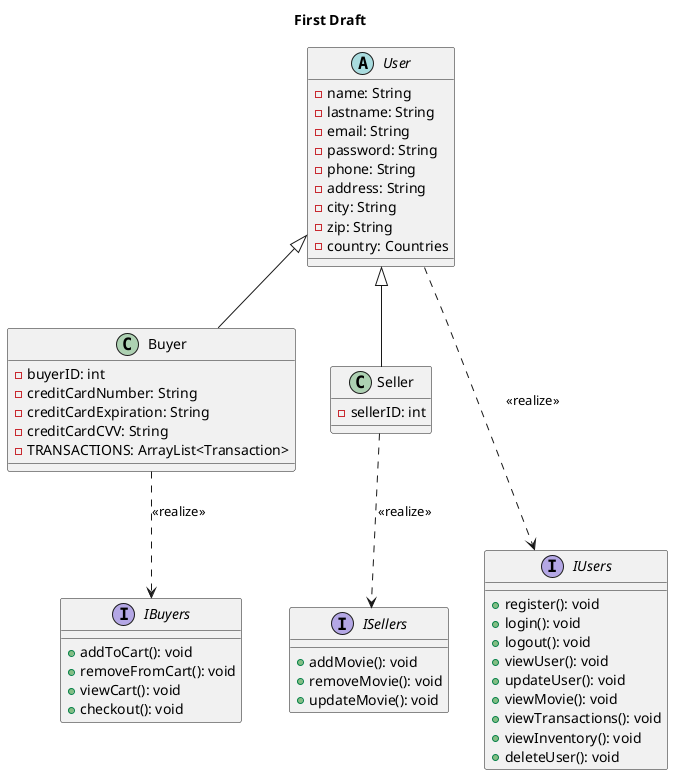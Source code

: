 @startuml

title First Draft

abstract class User {
    -name: String
    -lastname: String
    -email: String
    -password: String
    -phone: String
    -address: String
    -city: String
    -zip: String
    -country: Countries
}

class Buyer {
    -buyerID: int
    -creditCardNumber: String
    -creditCardExpiration: String
    -creditCardCVV: String
    -TRANSACTIONS: ArrayList<Transaction>
}

class Seller {
    -sellerID: int
}

interface IUsers {
    +register(): void
    +login(): void
    +logout(): void
    +viewUser(): void
    +updateUser(): void
    +viewMovie(): void
    +viewTransactions(): void
    +viewInventory(): void
    +deleteUser(): void
}

interface IBuyers {
    +addToCart(): void
    +removeFromCart(): void
    +viewCart(): void
    +checkout(): void
}

interface ISellers {
    +addMovie(): void
    +removeMovie(): void
    +updateMovie(): void
}

User <|-- Buyer
User <|-- Seller

User ...> IUsers : <<realize>>
Buyer ..> IBuyers : <<realize>>
Seller ..> ISellers : <<realize>>

@enduml